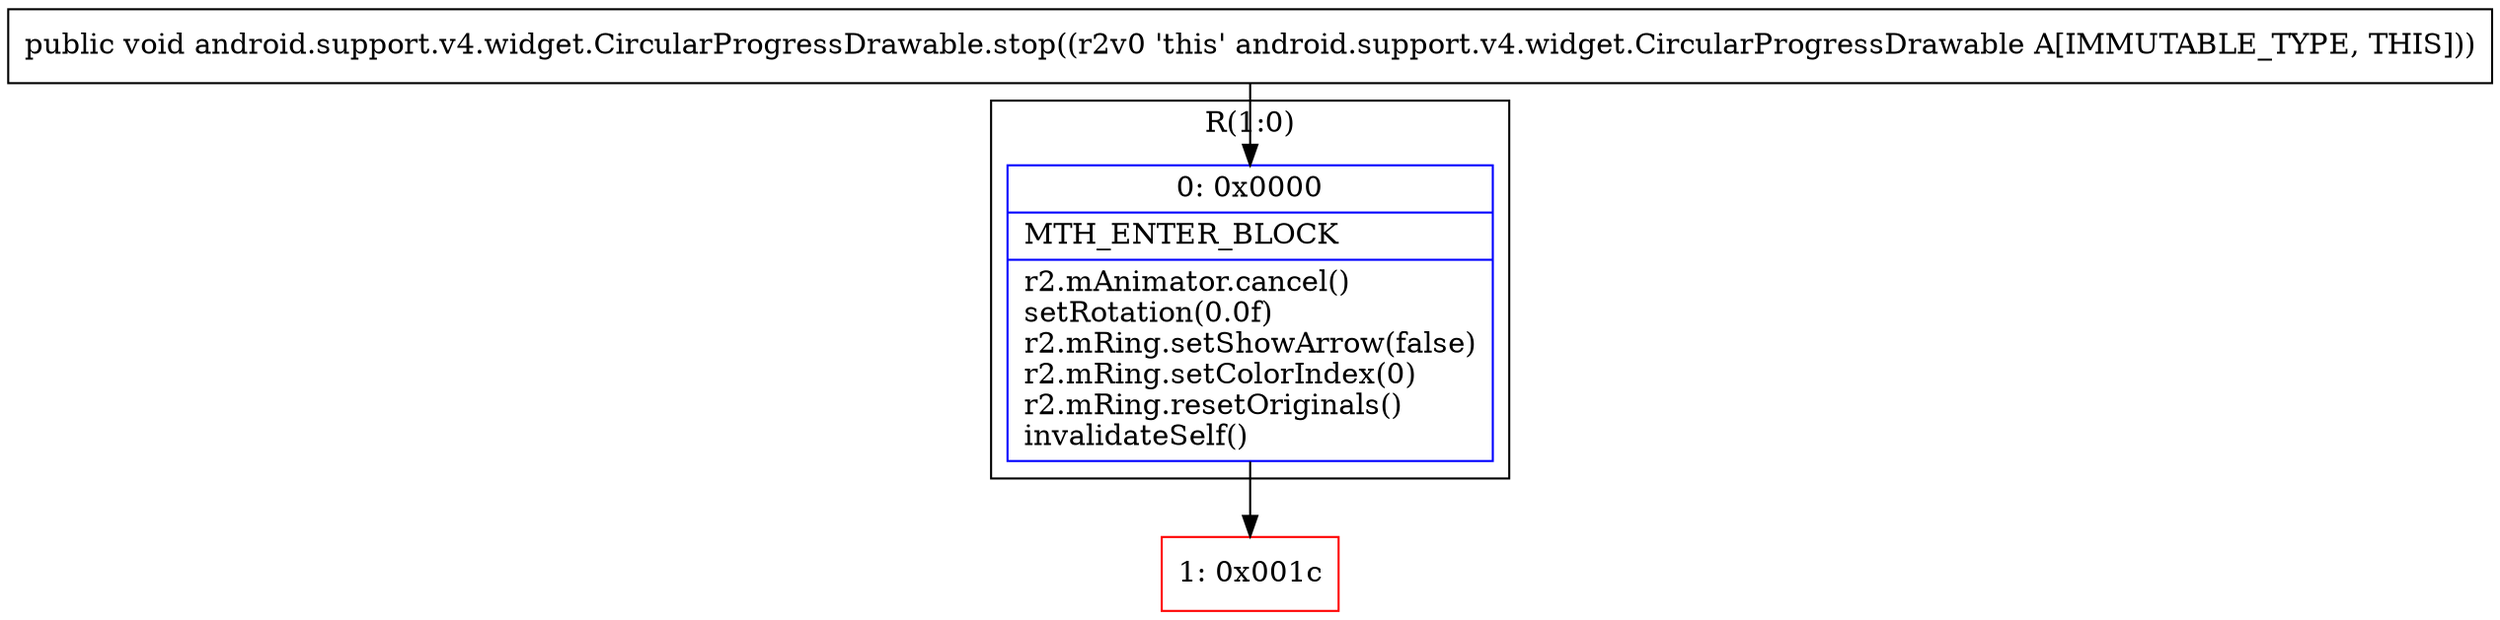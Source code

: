 digraph "CFG forandroid.support.v4.widget.CircularProgressDrawable.stop()V" {
subgraph cluster_Region_776423712 {
label = "R(1:0)";
node [shape=record,color=blue];
Node_0 [shape=record,label="{0\:\ 0x0000|MTH_ENTER_BLOCK\l|r2.mAnimator.cancel()\lsetRotation(0.0f)\lr2.mRing.setShowArrow(false)\lr2.mRing.setColorIndex(0)\lr2.mRing.resetOriginals()\linvalidateSelf()\l}"];
}
Node_1 [shape=record,color=red,label="{1\:\ 0x001c}"];
MethodNode[shape=record,label="{public void android.support.v4.widget.CircularProgressDrawable.stop((r2v0 'this' android.support.v4.widget.CircularProgressDrawable A[IMMUTABLE_TYPE, THIS])) }"];
MethodNode -> Node_0;
Node_0 -> Node_1;
}

